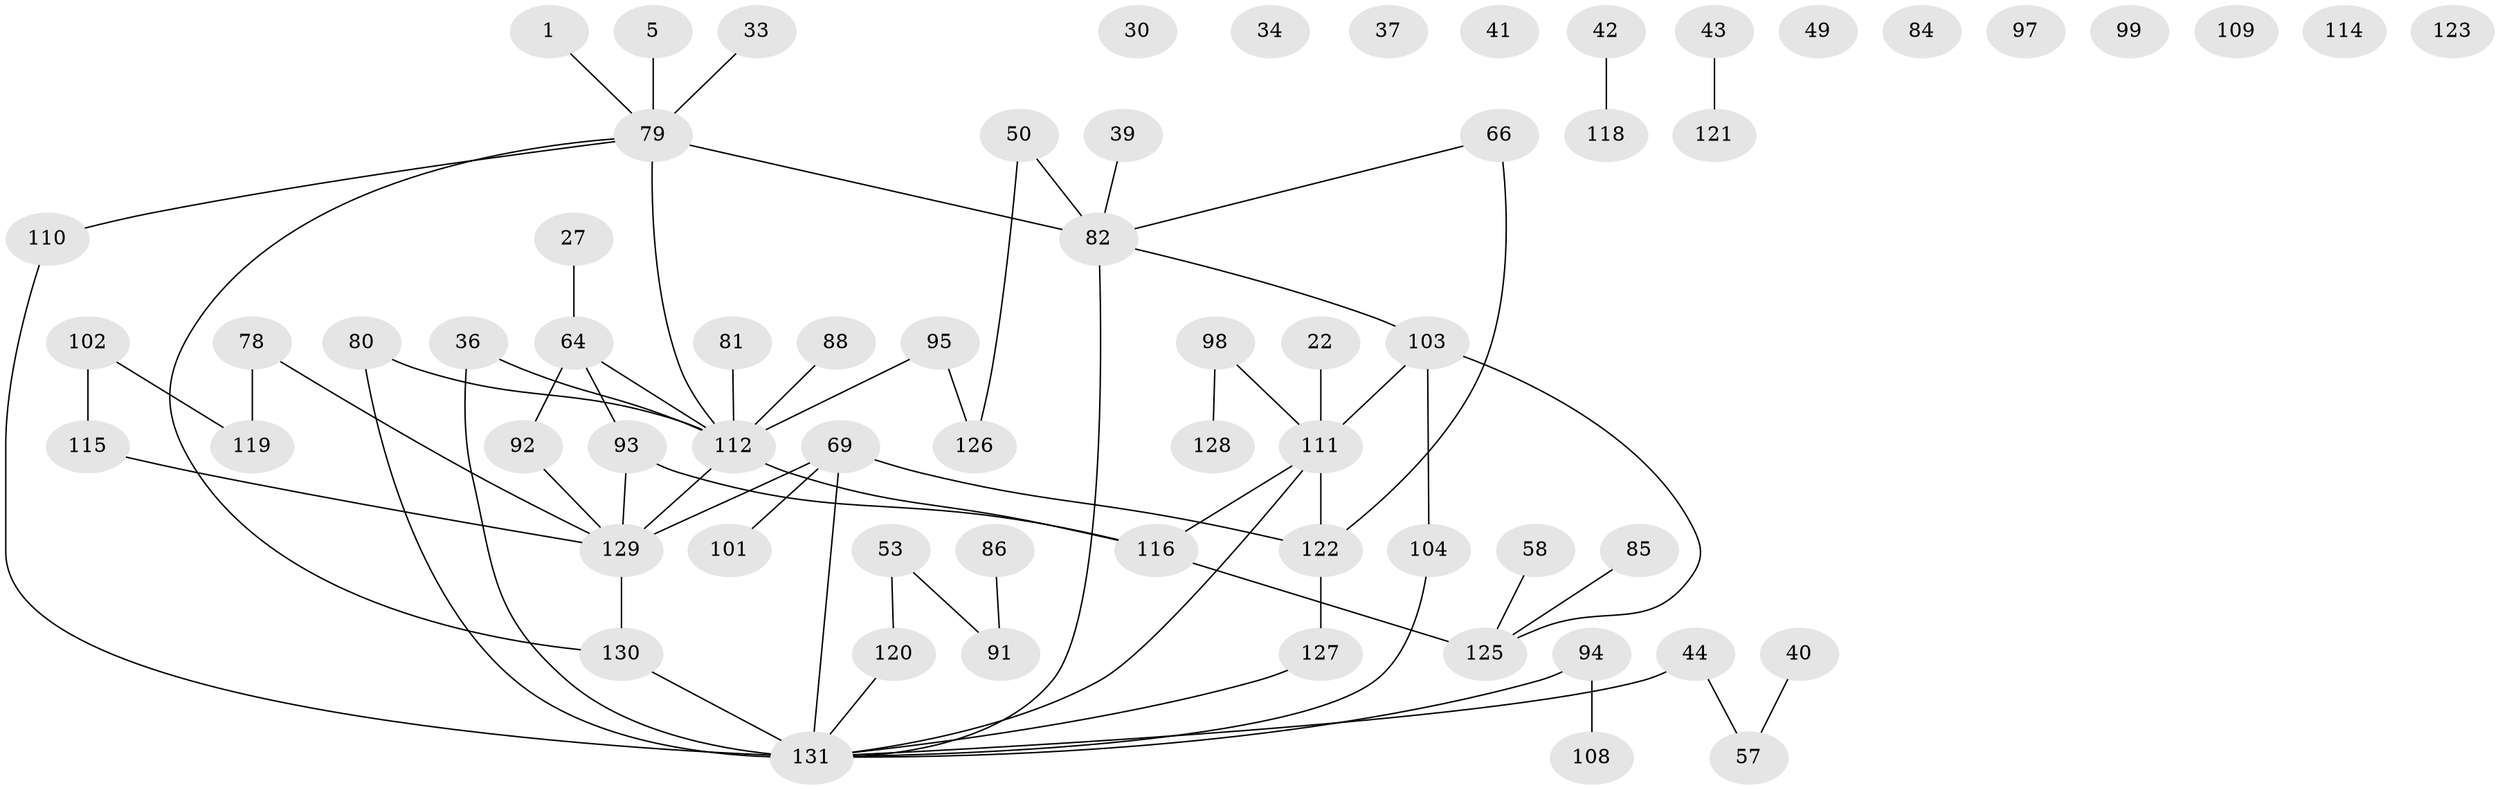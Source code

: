 // original degree distribution, {1: 0.25190839694656486, 2: 0.3282442748091603, 4: 0.13740458015267176, 3: 0.17557251908396945, 0: 0.06870229007633588, 5: 0.007633587786259542, 7: 0.007633587786259542, 8: 0.007633587786259542, 6: 0.015267175572519083}
// Generated by graph-tools (version 1.1) at 2025/40/03/09/25 04:40:10]
// undirected, 65 vertices, 69 edges
graph export_dot {
graph [start="1"]
  node [color=gray90,style=filled];
  1;
  5;
  22 [super="+7"];
  27;
  30;
  33;
  34;
  36;
  37 [super="+16"];
  39;
  40;
  41;
  42;
  43;
  44;
  49;
  50;
  53;
  57;
  58 [super="+29"];
  64 [super="+51"];
  66;
  69;
  78;
  79 [super="+71"];
  80;
  81;
  82 [super="+25+38+56"];
  84;
  85;
  86;
  88;
  91;
  92;
  93;
  94;
  95 [super="+90"];
  97;
  98 [super="+83"];
  99;
  101;
  102;
  103;
  104;
  108;
  109 [super="+20"];
  110;
  111 [super="+63+96+65"];
  112 [super="+31+59+47+106"];
  114;
  115;
  116 [super="+32"];
  118;
  119;
  120;
  121;
  122 [super="+60+113"];
  123;
  125 [super="+11"];
  126;
  127;
  128;
  129 [super="+14+19+107+117+124"];
  130 [super="+73"];
  131 [super="+3+61+77"];
  1 -- 79;
  5 -- 79;
  22 -- 111;
  27 -- 64;
  33 -- 79;
  36 -- 131;
  36 -- 112;
  39 -- 82;
  40 -- 57;
  42 -- 118;
  43 -- 121;
  44 -- 57;
  44 -- 131;
  50 -- 126;
  50 -- 82;
  53 -- 91;
  53 -- 120;
  58 -- 125;
  64 -- 93 [weight=2];
  64 -- 92;
  64 -- 112;
  66 -- 82;
  66 -- 122;
  69 -- 101;
  69 -- 131 [weight=4];
  69 -- 122;
  69 -- 129 [weight=2];
  78 -- 119;
  78 -- 129;
  79 -- 130;
  79 -- 110;
  79 -- 82 [weight=2];
  79 -- 112;
  80 -- 131;
  80 -- 112;
  81 -- 112;
  82 -- 131;
  82 -- 103;
  85 -- 125;
  86 -- 91;
  88 -- 112;
  92 -- 129;
  93 -- 116;
  93 -- 129;
  94 -- 108;
  94 -- 131;
  95 -- 126;
  95 -- 112;
  98 -- 111;
  98 -- 128;
  102 -- 115;
  102 -- 119;
  103 -- 104;
  103 -- 125;
  103 -- 111;
  104 -- 131;
  110 -- 131;
  111 -- 131;
  111 -- 116;
  111 -- 122 [weight=2];
  112 -- 129 [weight=2];
  112 -- 116;
  115 -- 129;
  116 -- 125 [weight=2];
  120 -- 131;
  122 -- 127;
  127 -- 131;
  129 -- 130 [weight=2];
  130 -- 131;
}
